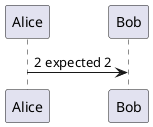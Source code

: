 {
  "sha1": "j1e4y7syizat9hlr5wt18edv1z6s7k6",
  "insertion": {
    "when": "2024-06-03T18:59:31.387Z",
    "user": "plantuml@gmail.com"
  }
}
@startuml
'!preprocessorV2
Alice -> Bob : 2 expected %strpos("abcdef", "cd")
!assert %strpos("abcdef", "cd")
@enduml
